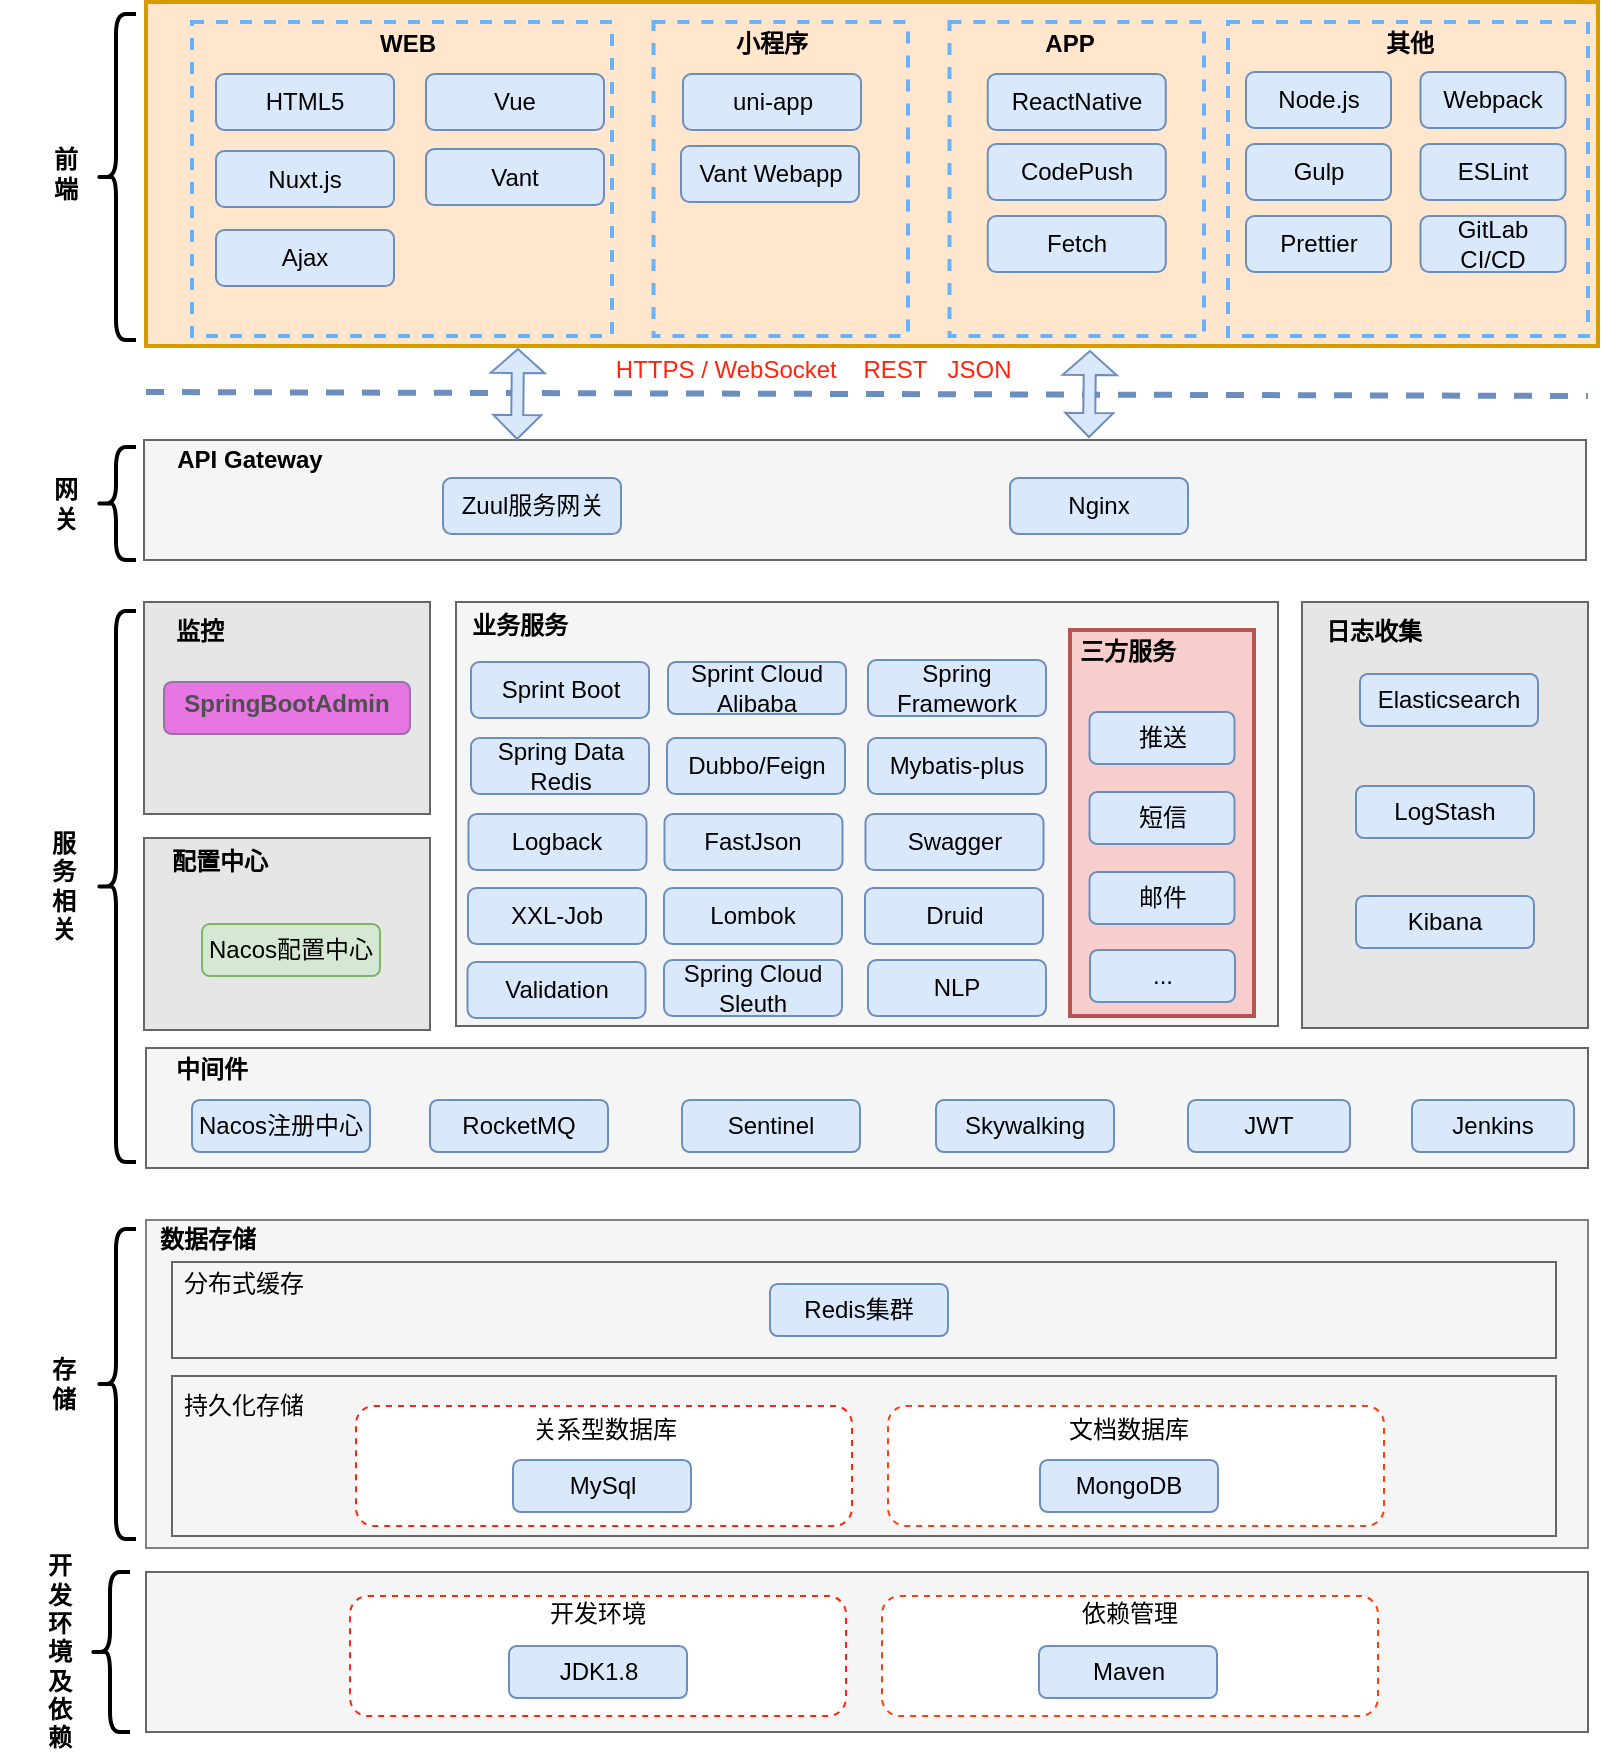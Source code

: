 <mxfile version="22.1.1" type="github">
  <diagram id="NsUplz_uinZOCI7nmMil" name="Page-1">
    <mxGraphModel dx="1834" dy="1146" grid="0" gridSize="10" guides="1" tooltips="1" connect="1" arrows="1" fold="1" page="0" pageScale="1" pageWidth="827" pageHeight="1169" math="0" shadow="0">
      <root>
        <mxCell id="0" />
        <mxCell id="1" parent="0" />
        <mxCell id="jRPfxaUJ6jdpRpEulSyn-87" value="" style="rounded=0;whiteSpace=wrap;html=1;fontFamily=Helvetica;fontSize=12;strokeColor=#d79b00;strokeWidth=2;fillColor=#ffe6cc;" parent="1" vertex="1">
          <mxGeometry x="27" y="-55" width="726" height="172" as="geometry" />
        </mxCell>
        <mxCell id="heGB15kAMO9hl7v8kSQB-2" value="" style="rounded=0;whiteSpace=wrap;html=1;fontFamily=Helvetica;fontSize=12;strokeColor=#66B2FF;strokeWidth=2;fillColor=none;fontColor=#333333;dashed=1;" parent="1" vertex="1">
          <mxGeometry x="280.75" y="-45" width="127.25" height="157" as="geometry" />
        </mxCell>
        <mxCell id="jRPfxaUJ6jdpRpEulSyn-99" value="" style="rounded=0;whiteSpace=wrap;html=1;fontFamily=Helvetica;fontSize=12;strokeColor=#66B2FF;strokeWidth=2;fillColor=none;fontColor=#333333;dashed=1;" parent="1" vertex="1">
          <mxGeometry x="50" y="-45" width="210" height="157" as="geometry" />
        </mxCell>
        <mxCell id="jRPfxaUJ6jdpRpEulSyn-1" value="" style="rounded=0;whiteSpace=wrap;html=1;strokeColor=#808080;fillColor=#f5f5f5;fontColor=#333333;fontFamily=Helvetica;" parent="1" vertex="1">
          <mxGeometry x="27" y="554" width="721" height="164" as="geometry" />
        </mxCell>
        <mxCell id="jRPfxaUJ6jdpRpEulSyn-7" value="" style="rounded=0;whiteSpace=wrap;html=1;strokeColor=#666666;fillColor=#f5f5f5;fontColor=#333333;fontFamily=Helvetica;" parent="1" vertex="1">
          <mxGeometry x="40" y="632" width="692" height="80" as="geometry" />
        </mxCell>
        <mxCell id="jRPfxaUJ6jdpRpEulSyn-2" value="" style="rounded=1;whiteSpace=wrap;html=1;dashed=1;strokeColor=#FF250D;fontFamily=Helvetica;" parent="1" vertex="1">
          <mxGeometry x="132" y="647" width="248" height="60" as="geometry" />
        </mxCell>
        <mxCell id="jRPfxaUJ6jdpRpEulSyn-3" value="" style="rounded=1;whiteSpace=wrap;html=1;dashed=1;strokeColor=#FF3D0D;fontFamily=Helvetica;" parent="1" vertex="1">
          <mxGeometry x="398" y="647" width="248" height="60" as="geometry" />
        </mxCell>
        <mxCell id="jRPfxaUJ6jdpRpEulSyn-4" value="关系型数据库" style="text;html=1;strokeColor=none;fillColor=none;align=center;verticalAlign=middle;whiteSpace=wrap;rounded=0;fontFamily=Helvetica;" parent="1" vertex="1">
          <mxGeometry x="212.5" y="644" width="87" height="30" as="geometry" />
        </mxCell>
        <mxCell id="jRPfxaUJ6jdpRpEulSyn-5" value="文档数据库" style="text;html=1;strokeColor=none;fillColor=none;align=center;verticalAlign=middle;whiteSpace=wrap;rounded=0;fontFamily=Helvetica;" parent="1" vertex="1">
          <mxGeometry x="475" y="644" width="87" height="30" as="geometry" />
        </mxCell>
        <mxCell id="jRPfxaUJ6jdpRpEulSyn-8" value="MySql" style="rounded=1;whiteSpace=wrap;html=1;strokeColor=#6c8ebf;fillColor=#dae8fc;fontFamily=Helvetica;" parent="1" vertex="1">
          <mxGeometry x="210.5" y="674" width="89" height="26" as="geometry" />
        </mxCell>
        <mxCell id="jRPfxaUJ6jdpRpEulSyn-9" value="MongoDB" style="rounded=1;whiteSpace=wrap;html=1;strokeColor=#6c8ebf;fillColor=#dae8fc;fontFamily=Helvetica;" parent="1" vertex="1">
          <mxGeometry x="474" y="674" width="89" height="26" as="geometry" />
        </mxCell>
        <mxCell id="jRPfxaUJ6jdpRpEulSyn-10" value="持久化存储" style="text;html=1;strokeColor=none;fillColor=none;align=center;verticalAlign=middle;whiteSpace=wrap;rounded=0;fontFamily=Helvetica;" parent="1" vertex="1">
          <mxGeometry x="38" y="632" width="76" height="30" as="geometry" />
        </mxCell>
        <mxCell id="jRPfxaUJ6jdpRpEulSyn-11" value="" style="rounded=0;whiteSpace=wrap;html=1;strokeColor=#666666;fillColor=#f5f5f5;fontColor=#333333;fontFamily=Helvetica;" parent="1" vertex="1">
          <mxGeometry x="40" y="575" width="692" height="48" as="geometry" />
        </mxCell>
        <mxCell id="jRPfxaUJ6jdpRpEulSyn-12" value="分布式缓存" style="text;html=1;strokeColor=none;fillColor=none;align=center;verticalAlign=middle;whiteSpace=wrap;rounded=0;fontFamily=Helvetica;" parent="1" vertex="1">
          <mxGeometry x="38" y="571" width="76" height="30" as="geometry" />
        </mxCell>
        <mxCell id="jRPfxaUJ6jdpRpEulSyn-13" value="Redis集群" style="rounded=1;whiteSpace=wrap;html=1;strokeColor=#6c8ebf;fillColor=#dae8fc;fontFamily=Helvetica;" parent="1" vertex="1">
          <mxGeometry x="339" y="586" width="89" height="26" as="geometry" />
        </mxCell>
        <mxCell id="jRPfxaUJ6jdpRpEulSyn-14" value="数据存储" style="text;html=1;strokeColor=none;fillColor=none;align=center;verticalAlign=middle;whiteSpace=wrap;rounded=0;fontStyle=1;fontFamily=Helvetica;" parent="1" vertex="1">
          <mxGeometry x="20" y="549" width="76" height="30" as="geometry" />
        </mxCell>
        <mxCell id="jRPfxaUJ6jdpRpEulSyn-15" value="" style="shape=curlyBracket;whiteSpace=wrap;html=1;rounded=1;strokeColor=#000000;fontStyle=1;strokeWidth=2;fontFamily=Helvetica;" parent="1" vertex="1">
          <mxGeometry x="2" y="558.5" width="20" height="155" as="geometry" />
        </mxCell>
        <mxCell id="jRPfxaUJ6jdpRpEulSyn-17" value="存&lt;br&gt;储" style="text;html=1;strokeColor=none;fillColor=none;align=center;verticalAlign=middle;whiteSpace=wrap;rounded=0;fontStyle=1;fontFamily=Helvetica;" parent="1" vertex="1">
          <mxGeometry x="-44" y="621" width="60" height="30" as="geometry" />
        </mxCell>
        <mxCell id="jRPfxaUJ6jdpRpEulSyn-18" value="" style="rounded=0;whiteSpace=wrap;html=1;strokeColor=#666666;fillColor=#f5f5f5;fontColor=#333333;fontFamily=Helvetica;" parent="1" vertex="1">
          <mxGeometry x="27" y="468" width="721" height="60" as="geometry" />
        </mxCell>
        <mxCell id="jRPfxaUJ6jdpRpEulSyn-19" value="中间件" style="text;html=1;strokeColor=none;fillColor=none;align=center;verticalAlign=middle;whiteSpace=wrap;rounded=0;fontStyle=1;fontFamily=Helvetica;" parent="1" vertex="1">
          <mxGeometry x="22" y="464" width="76" height="30" as="geometry" />
        </mxCell>
        <mxCell id="jRPfxaUJ6jdpRpEulSyn-20" value="Nacos注册中心" style="rounded=1;whiteSpace=wrap;html=1;strokeColor=#6c8ebf;fillColor=#dae8fc;fontFamily=Helvetica;" parent="1" vertex="1">
          <mxGeometry x="50" y="494" width="89" height="26" as="geometry" />
        </mxCell>
        <mxCell id="jRPfxaUJ6jdpRpEulSyn-22" value="&lt;p class=&quot;MsoNormal&quot; style=&quot;font-size: 12px;&quot;&gt;&lt;span style=&quot;font-size: 12px;&quot;&gt;&lt;font style=&quot;font-size: 12px;&quot;&gt;RocketMQ&lt;/font&gt;&lt;/span&gt;&lt;/p&gt;" style="rounded=1;whiteSpace=wrap;html=1;strokeColor=#6c8ebf;fillColor=#dae8fc;fontFamily=Helvetica;fontSize=12;" parent="1" vertex="1">
          <mxGeometry x="169" y="494" width="89" height="26" as="geometry" />
        </mxCell>
        <mxCell id="jRPfxaUJ6jdpRpEulSyn-23" value="&lt;p class=&quot;MsoNormal&quot;&gt;Sentinel&lt;br&gt;&lt;/p&gt;" style="rounded=1;whiteSpace=wrap;html=1;strokeColor=#6c8ebf;fillColor=#dae8fc;fontFamily=Helvetica;verticalAlign=middle;fontSize=12;" parent="1" vertex="1">
          <mxGeometry x="295" y="494" width="89" height="26" as="geometry" />
        </mxCell>
        <mxCell id="jRPfxaUJ6jdpRpEulSyn-24" value="&lt;p class=&quot;MsoNormal&quot;&gt;Skywalking&lt;br&gt;&lt;/p&gt;" style="rounded=1;whiteSpace=wrap;html=1;strokeColor=#6c8ebf;fillColor=#dae8fc;fontFamily=Helvetica;verticalAlign=middle;fontSize=12;" parent="1" vertex="1">
          <mxGeometry x="422" y="494" width="89" height="26" as="geometry" />
        </mxCell>
        <mxCell id="jRPfxaUJ6jdpRpEulSyn-25" value="&lt;p class=&quot;MsoNormal&quot; style=&quot;font-size: 12px;&quot;&gt;&lt;span style=&quot;font-size: 12px;&quot;&gt;&lt;font style=&quot;font-size: 12px;&quot;&gt;JWT&lt;/font&gt;&lt;/span&gt;&lt;/p&gt;" style="rounded=1;whiteSpace=wrap;html=1;strokeColor=#6c8ebf;fillColor=#dae8fc;fontFamily=Helvetica;fontSize=12;" parent="1" vertex="1">
          <mxGeometry x="548" y="494" width="81" height="26" as="geometry" />
        </mxCell>
        <mxCell id="jRPfxaUJ6jdpRpEulSyn-26" value="" style="rounded=0;whiteSpace=wrap;html=1;strokeColor=#666666;fillColor=#E6E6E6;fontColor=#333333;fontFamily=Helvetica;" parent="1" vertex="1">
          <mxGeometry x="26" y="245" width="143" height="106" as="geometry" />
        </mxCell>
        <mxCell id="jRPfxaUJ6jdpRpEulSyn-27" value="监控" style="text;html=1;strokeColor=none;fillColor=none;align=center;verticalAlign=middle;whiteSpace=wrap;rounded=0;fontStyle=1;fontFamily=Helvetica;" parent="1" vertex="1">
          <mxGeometry x="16" y="245" width="76" height="30" as="geometry" />
        </mxCell>
        <mxCell id="jRPfxaUJ6jdpRpEulSyn-28" value="&lt;h2 style=&quot;box-sizing: border-box; outline: 0px; margin: 8px 0px 16px; padding: 0px; color: rgb(79, 79, 79); line-height: 30px; overflow-wrap: break-word;&quot;&gt;&lt;font style=&quot;font-size: 12px&quot;&gt;SpringBootAdmin&lt;/font&gt;&lt;/h2&gt;" style="rounded=1;whiteSpace=wrap;html=1;strokeColor=#9673a6;fillColor=#E776E3;fontFamily=Helvetica;" parent="1" vertex="1">
          <mxGeometry x="36" y="285" width="123" height="26" as="geometry" />
        </mxCell>
        <mxCell id="jRPfxaUJ6jdpRpEulSyn-29" value="" style="rounded=0;whiteSpace=wrap;html=1;strokeColor=#666666;fillColor=#E6E6E6;fontColor=#333333;fontFamily=Helvetica;" parent="1" vertex="1">
          <mxGeometry x="605" y="245" width="143" height="213" as="geometry" />
        </mxCell>
        <mxCell id="jRPfxaUJ6jdpRpEulSyn-30" value="日志收集" style="text;html=1;strokeColor=none;fillColor=none;align=center;verticalAlign=middle;whiteSpace=wrap;rounded=0;fontStyle=1;fontFamily=Helvetica;" parent="1" vertex="1">
          <mxGeometry x="603" y="245" width="76" height="30" as="geometry" />
        </mxCell>
        <mxCell id="jRPfxaUJ6jdpRpEulSyn-31" value="Elasticsearch" style="rounded=1;whiteSpace=wrap;html=1;strokeColor=#6c8ebf;fillColor=#dae8fc;fontFamily=Helvetica;" parent="1" vertex="1">
          <mxGeometry x="634" y="281" width="89" height="26" as="geometry" />
        </mxCell>
        <mxCell id="jRPfxaUJ6jdpRpEulSyn-32" value="LogStash" style="rounded=1;whiteSpace=wrap;html=1;strokeColor=#6c8ebf;fillColor=#dae8fc;fontFamily=Helvetica;" parent="1" vertex="1">
          <mxGeometry x="632" y="337" width="89" height="26" as="geometry" />
        </mxCell>
        <mxCell id="jRPfxaUJ6jdpRpEulSyn-33" value="Kibana" style="rounded=1;whiteSpace=wrap;html=1;strokeColor=#6c8ebf;fillColor=#dae8fc;fontFamily=Helvetica;" parent="1" vertex="1">
          <mxGeometry x="632" y="392" width="89" height="26" as="geometry" />
        </mxCell>
        <mxCell id="jRPfxaUJ6jdpRpEulSyn-35" value="" style="rounded=0;whiteSpace=wrap;html=1;strokeColor=#666666;fillColor=#E6E6E6;fontColor=#333333;fontFamily=Helvetica;" parent="1" vertex="1">
          <mxGeometry x="26" y="363" width="143" height="96" as="geometry" />
        </mxCell>
        <mxCell id="jRPfxaUJ6jdpRpEulSyn-36" value="Nacos配置中心" style="rounded=1;whiteSpace=wrap;html=1;strokeColor=#82b366;fillColor=#d5e8d4;fontFamily=Helvetica;" parent="1" vertex="1">
          <mxGeometry x="55" y="406" width="89" height="26" as="geometry" />
        </mxCell>
        <mxCell id="jRPfxaUJ6jdpRpEulSyn-37" value="配置中心" style="text;html=1;strokeColor=none;fillColor=none;align=center;verticalAlign=middle;whiteSpace=wrap;rounded=0;fontStyle=1;fontFamily=Helvetica;" parent="1" vertex="1">
          <mxGeometry x="26" y="360" width="76" height="30" as="geometry" />
        </mxCell>
        <mxCell id="jRPfxaUJ6jdpRpEulSyn-38" value="" style="rounded=0;whiteSpace=wrap;html=1;strokeColor=#666666;fillColor=#f5f5f5;fontColor=#333333;fontFamily=Helvetica;" parent="1" vertex="1">
          <mxGeometry x="182" y="245" width="411" height="212" as="geometry" />
        </mxCell>
        <mxCell id="jRPfxaUJ6jdpRpEulSyn-39" value="业务服务" style="text;html=1;strokeColor=none;fillColor=none;align=center;verticalAlign=middle;whiteSpace=wrap;rounded=0;fontStyle=1;fontFamily=Helvetica;" parent="1" vertex="1">
          <mxGeometry x="175.5" y="242" width="76" height="30" as="geometry" />
        </mxCell>
        <mxCell id="jRPfxaUJ6jdpRpEulSyn-40" value="Sprint Boot" style="rounded=1;whiteSpace=wrap;html=1;strokeColor=#6c8ebf;fillColor=#dae8fc;fontFamily=Helvetica;" parent="1" vertex="1">
          <mxGeometry x="189.5" y="275" width="89" height="28" as="geometry" />
        </mxCell>
        <mxCell id="jRPfxaUJ6jdpRpEulSyn-41" value="Sprint Cloud Alibaba" style="rounded=1;whiteSpace=wrap;html=1;strokeColor=#6c8ebf;fillColor=#dae8fc;fontFamily=Helvetica;" parent="1" vertex="1">
          <mxGeometry x="288" y="275" width="89" height="26" as="geometry" />
        </mxCell>
        <mxCell id="jRPfxaUJ6jdpRpEulSyn-42" value="Spring&lt;br&gt;Framework" style="rounded=1;whiteSpace=wrap;html=1;strokeColor=#6c8ebf;fillColor=#dae8fc;fontFamily=Helvetica;" parent="1" vertex="1">
          <mxGeometry x="388" y="274" width="89" height="28" as="geometry" />
        </mxCell>
        <mxCell id="jRPfxaUJ6jdpRpEulSyn-44" value="Dubbo/Feign" style="rounded=1;whiteSpace=wrap;html=1;strokeColor=#6c8ebf;fillColor=#dae8fc;fontFamily=Helvetica;" parent="1" vertex="1">
          <mxGeometry x="287.5" y="313" width="89" height="28" as="geometry" />
        </mxCell>
        <mxCell id="jRPfxaUJ6jdpRpEulSyn-47" value="Mybatis-plus" style="rounded=1;whiteSpace=wrap;html=1;strokeColor=#6c8ebf;fillColor=#dae8fc;fontFamily=Helvetica;" parent="1" vertex="1">
          <mxGeometry x="388" y="313" width="89" height="28" as="geometry" />
        </mxCell>
        <mxCell id="jRPfxaUJ6jdpRpEulSyn-48" value="Logback" style="rounded=1;whiteSpace=wrap;html=1;strokeColor=#6c8ebf;fillColor=#dae8fc;fontFamily=Helvetica;" parent="1" vertex="1">
          <mxGeometry x="188.25" y="351" width="89" height="28" as="geometry" />
        </mxCell>
        <mxCell id="jRPfxaUJ6jdpRpEulSyn-49" value="FastJson" style="rounded=1;whiteSpace=wrap;html=1;strokeColor=#6c8ebf;fillColor=#dae8fc;fontFamily=Helvetica;" parent="1" vertex="1">
          <mxGeometry x="286.25" y="351" width="89" height="28" as="geometry" />
        </mxCell>
        <mxCell id="jRPfxaUJ6jdpRpEulSyn-50" value="Swagger" style="rounded=1;whiteSpace=wrap;html=1;strokeColor=#6c8ebf;fillColor=#dae8fc;fontFamily=Helvetica;" parent="1" vertex="1">
          <mxGeometry x="386.75" y="351" width="89" height="28" as="geometry" />
        </mxCell>
        <mxCell id="jRPfxaUJ6jdpRpEulSyn-51" value="XXL-Job" style="rounded=1;whiteSpace=wrap;html=1;strokeColor=#6c8ebf;fillColor=#dae8fc;fontFamily=Helvetica;" parent="1" vertex="1">
          <mxGeometry x="188" y="388" width="89" height="28" as="geometry" />
        </mxCell>
        <mxCell id="jRPfxaUJ6jdpRpEulSyn-52" value="Lombok" style="rounded=1;whiteSpace=wrap;html=1;strokeColor=#6c8ebf;fillColor=#dae8fc;fontFamily=Helvetica;" parent="1" vertex="1">
          <mxGeometry x="286" y="388" width="89" height="28" as="geometry" />
        </mxCell>
        <mxCell id="jRPfxaUJ6jdpRpEulSyn-53" value="Druid" style="rounded=1;whiteSpace=wrap;html=1;strokeColor=#6c8ebf;fillColor=#dae8fc;fontFamily=Helvetica;" parent="1" vertex="1">
          <mxGeometry x="386.5" y="388" width="89" height="28" as="geometry" />
        </mxCell>
        <mxCell id="jRPfxaUJ6jdpRpEulSyn-54" value="Validation" style="rounded=1;whiteSpace=wrap;html=1;strokeColor=#6c8ebf;fillColor=#dae8fc;fontFamily=Helvetica;" parent="1" vertex="1">
          <mxGeometry x="187.75" y="425" width="89" height="28" as="geometry" />
        </mxCell>
        <mxCell id="jRPfxaUJ6jdpRpEulSyn-58" value="" style="rounded=0;whiteSpace=wrap;html=1;fontFamily=Helvetica;fontSize=12;strokeColor=#b85450;strokeWidth=2;fillColor=#f8cecc;" parent="1" vertex="1">
          <mxGeometry x="489" y="259" width="92" height="193" as="geometry" />
        </mxCell>
        <mxCell id="jRPfxaUJ6jdpRpEulSyn-59" value="三方服务" style="text;html=1;strokeColor=none;fillColor=none;align=center;verticalAlign=middle;whiteSpace=wrap;rounded=0;fontStyle=1;fontFamily=Helvetica;" parent="1" vertex="1">
          <mxGeometry x="480" y="255" width="76" height="30" as="geometry" />
        </mxCell>
        <mxCell id="jRPfxaUJ6jdpRpEulSyn-61" value="推送" style="rounded=1;whiteSpace=wrap;html=1;strokeColor=#6c8ebf;fillColor=#dae8fc;fontFamily=Helvetica;" parent="1" vertex="1">
          <mxGeometry x="498.75" y="300" width="72.5" height="26" as="geometry" />
        </mxCell>
        <mxCell id="jRPfxaUJ6jdpRpEulSyn-62" value="短信" style="rounded=1;whiteSpace=wrap;html=1;strokeColor=#6c8ebf;fillColor=#dae8fc;fontFamily=Helvetica;" parent="1" vertex="1">
          <mxGeometry x="498.75" y="340" width="72.5" height="26" as="geometry" />
        </mxCell>
        <mxCell id="jRPfxaUJ6jdpRpEulSyn-64" value="邮件" style="rounded=1;whiteSpace=wrap;html=1;strokeColor=#6c8ebf;fillColor=#dae8fc;fontFamily=Helvetica;" parent="1" vertex="1">
          <mxGeometry x="498.75" y="380" width="72.5" height="26" as="geometry" />
        </mxCell>
        <mxCell id="jRPfxaUJ6jdpRpEulSyn-65" value="..." style="rounded=1;whiteSpace=wrap;html=1;strokeColor=#6c8ebf;fillColor=#dae8fc;fontFamily=Helvetica;" parent="1" vertex="1">
          <mxGeometry x="499" y="419" width="72.5" height="26" as="geometry" />
        </mxCell>
        <mxCell id="jRPfxaUJ6jdpRpEulSyn-76" value="" style="shape=curlyBracket;whiteSpace=wrap;html=1;rounded=1;strokeColor=#000000;fontStyle=1;strokeWidth=2;fontFamily=Helvetica;" parent="1" vertex="1">
          <mxGeometry x="2" y="249.5" width="20" height="275.5" as="geometry" />
        </mxCell>
        <mxCell id="jRPfxaUJ6jdpRpEulSyn-77" value="服&lt;br&gt;务&lt;br&gt;相&lt;br&gt;关" style="text;html=1;strokeColor=none;fillColor=none;align=center;verticalAlign=middle;whiteSpace=wrap;rounded=0;fontStyle=1;fontFamily=Helvetica;" parent="1" vertex="1">
          <mxGeometry x="-44" y="372.25" width="60" height="30" as="geometry" />
        </mxCell>
        <mxCell id="jRPfxaUJ6jdpRpEulSyn-78" value="" style="rounded=0;whiteSpace=wrap;html=1;strokeColor=#666666;fillColor=#f5f5f5;fontColor=#333333;fontFamily=Helvetica;" parent="1" vertex="1">
          <mxGeometry x="26" y="164" width="721" height="60" as="geometry" />
        </mxCell>
        <mxCell id="jRPfxaUJ6jdpRpEulSyn-79" value="API Gateway" style="text;html=1;strokeColor=none;fillColor=none;align=center;verticalAlign=middle;whiteSpace=wrap;rounded=0;fontFamily=Helvetica;fontSize=12;fontStyle=1" parent="1" vertex="1">
          <mxGeometry x="30" y="159" width="98" height="30" as="geometry" />
        </mxCell>
        <mxCell id="jRPfxaUJ6jdpRpEulSyn-80" value="Zuul服务网关" style="rounded=1;whiteSpace=wrap;html=1;strokeColor=#6c8ebf;fillColor=#dae8fc;fontFamily=Helvetica;" parent="1" vertex="1">
          <mxGeometry x="175.5" y="183" width="89" height="28" as="geometry" />
        </mxCell>
        <mxCell id="jRPfxaUJ6jdpRpEulSyn-81" value="Nginx" style="rounded=1;whiteSpace=wrap;html=1;strokeColor=#6c8ebf;fillColor=#dae8fc;fontFamily=Helvetica;" parent="1" vertex="1">
          <mxGeometry x="459" y="183" width="89" height="28" as="geometry" />
        </mxCell>
        <mxCell id="jRPfxaUJ6jdpRpEulSyn-82" value="" style="shape=curlyBracket;whiteSpace=wrap;html=1;rounded=1;strokeColor=#000000;fontStyle=1;strokeWidth=2;fontFamily=Helvetica;" parent="1" vertex="1">
          <mxGeometry x="2" y="167.5" width="20" height="56.5" as="geometry" />
        </mxCell>
        <mxCell id="jRPfxaUJ6jdpRpEulSyn-83" value="网&lt;br&gt;关" style="text;html=1;strokeColor=none;fillColor=none;align=center;verticalAlign=middle;whiteSpace=wrap;rounded=0;fontStyle=1;fontFamily=Helvetica;" parent="1" vertex="1">
          <mxGeometry x="-43" y="180.75" width="60" height="30" as="geometry" />
        </mxCell>
        <mxCell id="jRPfxaUJ6jdpRpEulSyn-84" value="" style="endArrow=none;dashed=1;html=1;rounded=0;fontFamily=Helvetica;fontSize=12;strokeWidth=3;fillColor=#dae8fc;strokeColor=#6c8ebf;" parent="1" edge="1">
          <mxGeometry width="50" height="50" relative="1" as="geometry">
            <mxPoint x="27" y="140" as="sourcePoint" />
            <mxPoint x="748" y="142" as="targetPoint" />
          </mxGeometry>
        </mxCell>
        <mxCell id="jRPfxaUJ6jdpRpEulSyn-85" value="" style="shape=flexArrow;endArrow=classic;startArrow=classic;html=1;rounded=0;fontFamily=Helvetica;fontSize=12;strokeWidth=1;fillColor=#dae8fc;strokeColor=#6c8ebf;width=6;endSize=3.67;startWidth=17;startSize=3.67;" parent="1" edge="1">
          <mxGeometry width="100" height="100" relative="1" as="geometry">
            <mxPoint x="212.5" y="164" as="sourcePoint" />
            <mxPoint x="213" y="118" as="targetPoint" />
          </mxGeometry>
        </mxCell>
        <mxCell id="jRPfxaUJ6jdpRpEulSyn-86" value="" style="shape=flexArrow;endArrow=classic;startArrow=classic;html=1;rounded=0;fontFamily=Helvetica;fontSize=12;strokeWidth=1;fillColor=#dae8fc;strokeColor=#6c8ebf;width=6;endSize=3.67;startWidth=17;startSize=3.67;" parent="1" edge="1">
          <mxGeometry width="100" height="100" relative="1" as="geometry">
            <mxPoint x="498.5" y="163" as="sourcePoint" />
            <mxPoint x="499" y="119" as="targetPoint" />
          </mxGeometry>
        </mxCell>
        <mxCell id="jRPfxaUJ6jdpRpEulSyn-88" value="" style="shape=curlyBracket;whiteSpace=wrap;html=1;rounded=1;strokeColor=#000000;fontStyle=1;strokeWidth=2;fontFamily=Helvetica;" parent="1" vertex="1">
          <mxGeometry x="2" y="-49" width="20" height="163" as="geometry" />
        </mxCell>
        <mxCell id="jRPfxaUJ6jdpRpEulSyn-89" value="前&lt;br&gt;端" style="text;html=1;strokeColor=none;fillColor=none;align=center;verticalAlign=middle;whiteSpace=wrap;rounded=0;fontStyle=1;fontFamily=Helvetica;" parent="1" vertex="1">
          <mxGeometry x="-43" y="16" width="60" height="30" as="geometry" />
        </mxCell>
        <mxCell id="jRPfxaUJ6jdpRpEulSyn-90" value="HTML5" style="rounded=1;whiteSpace=wrap;html=1;strokeColor=#6c8ebf;fillColor=#dae8fc;fontFamily=Helvetica;" parent="1" vertex="1">
          <mxGeometry x="62" y="-19" width="89" height="28" as="geometry" />
        </mxCell>
        <mxCell id="jRPfxaUJ6jdpRpEulSyn-91" value="Nuxt.js" style="rounded=1;whiteSpace=wrap;html=1;strokeColor=#6c8ebf;fillColor=#dae8fc;fontFamily=Helvetica;" parent="1" vertex="1">
          <mxGeometry x="62" y="19.5" width="89" height="28" as="geometry" />
        </mxCell>
        <mxCell id="jRPfxaUJ6jdpRpEulSyn-92" value="Vue" style="rounded=1;whiteSpace=wrap;html=1;strokeColor=#6c8ebf;fillColor=#dae8fc;fontFamily=Helvetica;" parent="1" vertex="1">
          <mxGeometry x="167" y="-19" width="89" height="28" as="geometry" />
        </mxCell>
        <mxCell id="jRPfxaUJ6jdpRpEulSyn-93" value="Vant" style="rounded=1;whiteSpace=wrap;html=1;strokeColor=#6c8ebf;fillColor=#dae8fc;fontFamily=Helvetica;" parent="1" vertex="1">
          <mxGeometry x="167" y="18.5" width="89" height="28" as="geometry" />
        </mxCell>
        <mxCell id="jRPfxaUJ6jdpRpEulSyn-94" value="uni-app" style="rounded=1;whiteSpace=wrap;html=1;strokeColor=#6c8ebf;fillColor=#dae8fc;fontFamily=Helvetica;" parent="1" vertex="1">
          <mxGeometry x="295.5" y="-19" width="89" height="28" as="geometry" />
        </mxCell>
        <mxCell id="jRPfxaUJ6jdpRpEulSyn-96" value="Vant Webapp" style="rounded=1;whiteSpace=wrap;html=1;strokeColor=#6c8ebf;fillColor=#dae8fc;fontFamily=Helvetica;" parent="1" vertex="1">
          <mxGeometry x="294.5" y="17" width="89" height="28" as="geometry" />
        </mxCell>
        <mxCell id="jRPfxaUJ6jdpRpEulSyn-98" value="HTTPS / WebSocket&amp;nbsp; &amp;nbsp; REST&amp;nbsp; &amp;nbsp;JSON&amp;nbsp;" style="text;html=1;strokeColor=none;fillColor=none;align=center;verticalAlign=middle;whiteSpace=wrap;rounded=0;fontFamily=Helvetica;fontSize=12;fontColor=#FF250D;" parent="1" vertex="1">
          <mxGeometry x="244" y="114" width="237" height="30" as="geometry" />
        </mxCell>
        <mxCell id="jRPfxaUJ6jdpRpEulSyn-100" value="WEB" style="text;html=1;strokeColor=none;fillColor=none;align=center;verticalAlign=middle;whiteSpace=wrap;rounded=0;fontFamily=Helvetica;fontSize=12;fontColor=#000000;fontStyle=1" parent="1" vertex="1">
          <mxGeometry x="127.75" y="-49" width="60" height="30" as="geometry" />
        </mxCell>
        <mxCell id="jRPfxaUJ6jdpRpEulSyn-103" value="" style="rounded=0;whiteSpace=wrap;html=1;fontFamily=Helvetica;fontSize=12;fontColor=#333333;strokeColor=#66B2FF;strokeWidth=2;fillColor=none;dashed=1;" parent="1" vertex="1">
          <mxGeometry x="568" y="-45" width="180" height="157" as="geometry" />
        </mxCell>
        <mxCell id="jRPfxaUJ6jdpRpEulSyn-104" value="其他" style="text;html=1;strokeColor=none;fillColor=none;align=center;verticalAlign=middle;whiteSpace=wrap;rounded=0;fontFamily=Helvetica;fontSize=12;fontColor=#000000;fontStyle=1" parent="1" vertex="1">
          <mxGeometry x="629" y="-49" width="60" height="30" as="geometry" />
        </mxCell>
        <mxCell id="jRPfxaUJ6jdpRpEulSyn-105" value="Node.js" style="rounded=1;whiteSpace=wrap;html=1;strokeColor=#6c8ebf;fillColor=#dae8fc;fontFamily=Helvetica;" parent="1" vertex="1">
          <mxGeometry x="577" y="-20" width="72.5" height="28" as="geometry" />
        </mxCell>
        <mxCell id="DsEqZttGN_wy35svjwI5-1" value="Spring Data Redis" style="rounded=1;whiteSpace=wrap;html=1;strokeColor=#6c8ebf;fillColor=#dae8fc;fontFamily=Helvetica;" parent="1" vertex="1">
          <mxGeometry x="189.5" y="313" width="89" height="28" as="geometry" />
        </mxCell>
        <mxCell id="DsEqZttGN_wy35svjwI5-2" value="&lt;p class=&quot;MsoNormal&quot; style=&quot;font-size: 12px&quot;&gt;&lt;span style=&quot;font-size: 12px&quot;&gt;&lt;font style=&quot;font-size: 12px&quot;&gt;Jenkins&lt;/font&gt;&lt;/span&gt;&lt;/p&gt;" style="rounded=1;whiteSpace=wrap;html=1;strokeColor=#6c8ebf;fillColor=#dae8fc;fontFamily=Helvetica;fontSize=12;" parent="1" vertex="1">
          <mxGeometry x="660" y="494" width="81" height="26" as="geometry" />
        </mxCell>
        <mxCell id="DsEqZttGN_wy35svjwI5-3" value="" style="rounded=0;whiteSpace=wrap;html=1;strokeColor=#666666;fillColor=#f5f5f5;fontColor=#333333;fontFamily=Helvetica;" parent="1" vertex="1">
          <mxGeometry x="27" y="730" width="721" height="80" as="geometry" />
        </mxCell>
        <mxCell id="DsEqZttGN_wy35svjwI5-4" value="" style="shape=curlyBracket;whiteSpace=wrap;html=1;rounded=1;strokeColor=#000000;fontStyle=1;strokeWidth=2;fontFamily=Helvetica;" parent="1" vertex="1">
          <mxGeometry x="-1" y="730" width="20" height="80" as="geometry" />
        </mxCell>
        <mxCell id="DsEqZttGN_wy35svjwI5-5" value="开&lt;br&gt;发&lt;br&gt;环&lt;br&gt;境&lt;br&gt;及&lt;br&gt;依&lt;br&gt;赖" style="text;html=1;strokeColor=none;fillColor=none;align=center;verticalAlign=middle;whiteSpace=wrap;rounded=0;fontStyle=1;fontFamily=Helvetica;" parent="1" vertex="1">
          <mxGeometry x="-46" y="755" width="60" height="30" as="geometry" />
        </mxCell>
        <mxCell id="DsEqZttGN_wy35svjwI5-7" value="开发环境&lt;br&gt;&lt;br&gt;&lt;br&gt;&lt;br&gt;" style="rounded=1;whiteSpace=wrap;html=1;dashed=1;strokeColor=#FF250D;fontFamily=Helvetica;" parent="1" vertex="1">
          <mxGeometry x="129" y="742" width="248" height="60" as="geometry" />
        </mxCell>
        <mxCell id="DsEqZttGN_wy35svjwI5-8" value="依赖管理&lt;br&gt;&lt;br&gt;&lt;br&gt;&lt;br&gt;" style="rounded=1;whiteSpace=wrap;html=1;dashed=1;strokeColor=#FF3D0D;fontFamily=Helvetica;" parent="1" vertex="1">
          <mxGeometry x="395" y="742" width="248" height="60" as="geometry" />
        </mxCell>
        <mxCell id="DsEqZttGN_wy35svjwI5-9" value="JDK1.8" style="rounded=1;whiteSpace=wrap;html=1;strokeColor=#6c8ebf;fillColor=#dae8fc;fontFamily=Helvetica;" parent="1" vertex="1">
          <mxGeometry x="208.5" y="767" width="89" height="26" as="geometry" />
        </mxCell>
        <mxCell id="DsEqZttGN_wy35svjwI5-10" value="Maven" style="rounded=1;whiteSpace=wrap;html=1;strokeColor=#6c8ebf;fillColor=#dae8fc;fontFamily=Helvetica;" parent="1" vertex="1">
          <mxGeometry x="473.5" y="767" width="89" height="26" as="geometry" />
        </mxCell>
        <mxCell id="heGB15kAMO9hl7v8kSQB-1" value="Ajax" style="rounded=1;whiteSpace=wrap;html=1;strokeColor=#6c8ebf;fillColor=#dae8fc;fontFamily=Helvetica;" parent="1" vertex="1">
          <mxGeometry x="62" y="59" width="89" height="28" as="geometry" />
        </mxCell>
        <mxCell id="heGB15kAMO9hl7v8kSQB-3" value="小程序" style="text;html=1;strokeColor=none;fillColor=none;align=center;verticalAlign=middle;whiteSpace=wrap;rounded=0;fontFamily=Helvetica;fontSize=12;fontColor=#000000;fontStyle=1" parent="1" vertex="1">
          <mxGeometry x="310" y="-49" width="60" height="30" as="geometry" />
        </mxCell>
        <mxCell id="heGB15kAMO9hl7v8kSQB-4" value="" style="rounded=0;whiteSpace=wrap;html=1;fontFamily=Helvetica;fontSize=12;strokeColor=#66B2FF;strokeWidth=2;fillColor=none;fontColor=#333333;dashed=1;" parent="1" vertex="1">
          <mxGeometry x="428.75" y="-45" width="127.25" height="157" as="geometry" />
        </mxCell>
        <mxCell id="heGB15kAMO9hl7v8kSQB-5" value="APP" style="text;html=1;strokeColor=none;fillColor=none;align=center;verticalAlign=middle;whiteSpace=wrap;rounded=0;fontFamily=Helvetica;fontSize=12;fontColor=#000000;fontStyle=1" parent="1" vertex="1">
          <mxGeometry x="459" y="-49" width="60" height="30" as="geometry" />
        </mxCell>
        <mxCell id="heGB15kAMO9hl7v8kSQB-6" value="ReactNative" style="rounded=1;whiteSpace=wrap;html=1;strokeColor=#6c8ebf;fillColor=#dae8fc;fontFamily=Helvetica;" parent="1" vertex="1">
          <mxGeometry x="447.88" y="-19" width="89" height="28" as="geometry" />
        </mxCell>
        <mxCell id="heGB15kAMO9hl7v8kSQB-7" value="CodePush" style="rounded=1;whiteSpace=wrap;html=1;strokeColor=#6c8ebf;fillColor=#dae8fc;fontFamily=Helvetica;" parent="1" vertex="1">
          <mxGeometry x="447.88" y="16" width="89" height="28" as="geometry" />
        </mxCell>
        <mxCell id="heGB15kAMO9hl7v8kSQB-8" value="Fetch" style="rounded=1;whiteSpace=wrap;html=1;strokeColor=#6c8ebf;fillColor=#dae8fc;fontFamily=Helvetica;" parent="1" vertex="1">
          <mxGeometry x="447.88" y="52" width="89" height="28" as="geometry" />
        </mxCell>
        <mxCell id="heGB15kAMO9hl7v8kSQB-10" value="Webpack" style="rounded=1;whiteSpace=wrap;html=1;strokeColor=#6c8ebf;fillColor=#dae8fc;fontFamily=Helvetica;" parent="1" vertex="1">
          <mxGeometry x="664.25" y="-20" width="72.5" height="28" as="geometry" />
        </mxCell>
        <mxCell id="heGB15kAMO9hl7v8kSQB-11" value="Gulp" style="rounded=1;whiteSpace=wrap;html=1;strokeColor=#6c8ebf;fillColor=#dae8fc;fontFamily=Helvetica;" parent="1" vertex="1">
          <mxGeometry x="577" y="16" width="72.5" height="28" as="geometry" />
        </mxCell>
        <mxCell id="heGB15kAMO9hl7v8kSQB-12" value="ESLint" style="rounded=1;whiteSpace=wrap;html=1;strokeColor=#6c8ebf;fillColor=#dae8fc;fontFamily=Helvetica;" parent="1" vertex="1">
          <mxGeometry x="664.25" y="16" width="72.5" height="28" as="geometry" />
        </mxCell>
        <mxCell id="heGB15kAMO9hl7v8kSQB-13" value="Prettier" style="rounded=1;whiteSpace=wrap;html=1;strokeColor=#6c8ebf;fillColor=#dae8fc;fontFamily=Helvetica;" parent="1" vertex="1">
          <mxGeometry x="577" y="52" width="72.5" height="28" as="geometry" />
        </mxCell>
        <mxCell id="heGB15kAMO9hl7v8kSQB-14" value="GitLab CI/CD" style="rounded=1;whiteSpace=wrap;html=1;strokeColor=#6c8ebf;fillColor=#dae8fc;fontFamily=Helvetica;" parent="1" vertex="1">
          <mxGeometry x="664.25" y="52" width="72.5" height="28" as="geometry" />
        </mxCell>
        <mxCell id="eWxzJevqIBFPBqwUupoh-2" value="Spring Cloud Sleuth" style="rounded=1;whiteSpace=wrap;html=1;strokeColor=#6c8ebf;fillColor=#dae8fc;fontFamily=Helvetica;" parent="1" vertex="1">
          <mxGeometry x="286" y="424" width="89" height="28" as="geometry" />
        </mxCell>
        <mxCell id="S4WdbF4x6K7KBR2FqYz_-1" value="NLP" style="rounded=1;whiteSpace=wrap;html=1;strokeColor=#6c8ebf;fillColor=#dae8fc;fontFamily=Helvetica;" vertex="1" parent="1">
          <mxGeometry x="388" y="424" width="89" height="28" as="geometry" />
        </mxCell>
      </root>
    </mxGraphModel>
  </diagram>
</mxfile>
